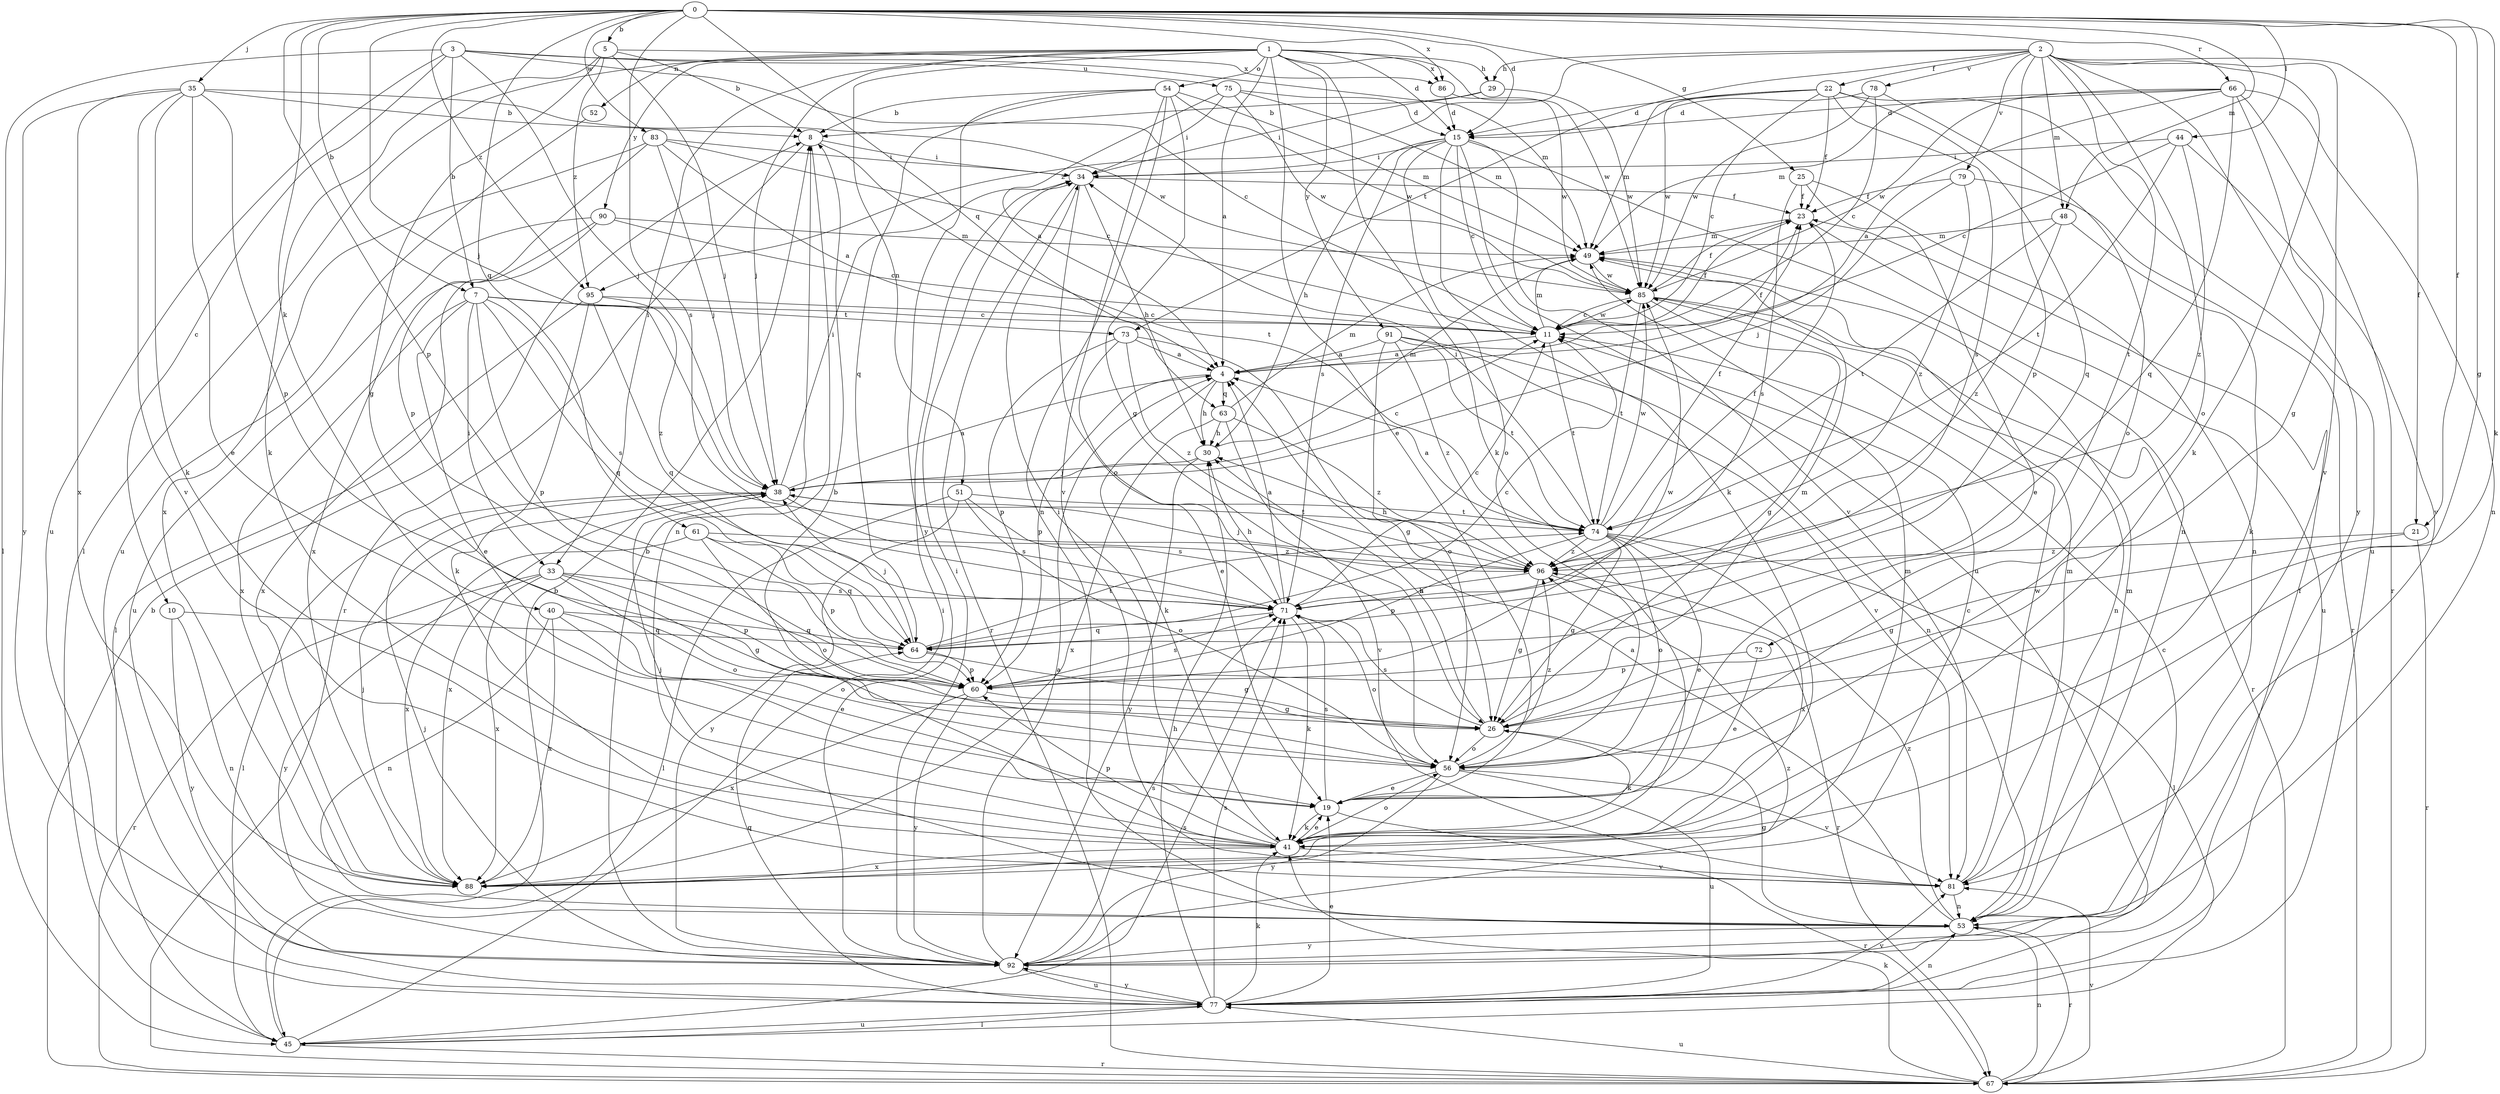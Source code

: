 strict digraph  {
0;
1;
2;
3;
4;
5;
7;
8;
10;
11;
15;
19;
21;
22;
23;
25;
26;
29;
30;
33;
34;
35;
38;
40;
41;
44;
45;
48;
49;
51;
52;
53;
54;
56;
60;
61;
63;
64;
66;
67;
71;
72;
73;
74;
75;
77;
78;
79;
81;
83;
85;
86;
88;
90;
91;
92;
95;
96;
0 -> 5  [label=b];
0 -> 7  [label=b];
0 -> 15  [label=d];
0 -> 21  [label=f];
0 -> 25  [label=g];
0 -> 26  [label=g];
0 -> 35  [label=j];
0 -> 38  [label=j];
0 -> 40  [label=k];
0 -> 41  [label=k];
0 -> 44  [label=l];
0 -> 48  [label=m];
0 -> 60  [label=p];
0 -> 61  [label=q];
0 -> 63  [label=q];
0 -> 66  [label=r];
0 -> 71  [label=s];
0 -> 83  [label=w];
0 -> 86  [label=x];
0 -> 95  [label=z];
1 -> 4  [label=a];
1 -> 15  [label=d];
1 -> 19  [label=e];
1 -> 29  [label=h];
1 -> 33  [label=i];
1 -> 38  [label=j];
1 -> 41  [label=k];
1 -> 45  [label=l];
1 -> 51  [label=n];
1 -> 52  [label=n];
1 -> 54  [label=o];
1 -> 85  [label=w];
1 -> 86  [label=x];
1 -> 90  [label=y];
1 -> 91  [label=y];
2 -> 21  [label=f];
2 -> 22  [label=f];
2 -> 29  [label=h];
2 -> 41  [label=k];
2 -> 48  [label=m];
2 -> 56  [label=o];
2 -> 60  [label=p];
2 -> 72  [label=t];
2 -> 73  [label=t];
2 -> 78  [label=v];
2 -> 79  [label=v];
2 -> 81  [label=v];
2 -> 92  [label=y];
2 -> 95  [label=z];
3 -> 7  [label=b];
3 -> 10  [label=c];
3 -> 11  [label=c];
3 -> 38  [label=j];
3 -> 45  [label=l];
3 -> 49  [label=m];
3 -> 75  [label=u];
3 -> 77  [label=u];
4 -> 23  [label=f];
4 -> 30  [label=h];
4 -> 41  [label=k];
4 -> 60  [label=p];
4 -> 63  [label=q];
5 -> 8  [label=b];
5 -> 26  [label=g];
5 -> 38  [label=j];
5 -> 41  [label=k];
5 -> 86  [label=x];
5 -> 95  [label=z];
7 -> 11  [label=c];
7 -> 19  [label=e];
7 -> 33  [label=i];
7 -> 60  [label=p];
7 -> 64  [label=q];
7 -> 71  [label=s];
7 -> 73  [label=t];
7 -> 88  [label=x];
8 -> 34  [label=i];
8 -> 53  [label=n];
8 -> 67  [label=r];
8 -> 74  [label=t];
10 -> 53  [label=n];
10 -> 64  [label=q];
10 -> 92  [label=y];
11 -> 4  [label=a];
11 -> 23  [label=f];
11 -> 49  [label=m];
11 -> 74  [label=t];
11 -> 85  [label=w];
15 -> 11  [label=c];
15 -> 30  [label=h];
15 -> 34  [label=i];
15 -> 41  [label=k];
15 -> 53  [label=n];
15 -> 56  [label=o];
15 -> 71  [label=s];
15 -> 77  [label=u];
15 -> 81  [label=v];
19 -> 41  [label=k];
19 -> 67  [label=r];
19 -> 71  [label=s];
21 -> 26  [label=g];
21 -> 67  [label=r];
21 -> 96  [label=z];
22 -> 11  [label=c];
22 -> 15  [label=d];
22 -> 23  [label=f];
22 -> 49  [label=m];
22 -> 64  [label=q];
22 -> 71  [label=s];
22 -> 77  [label=u];
22 -> 85  [label=w];
23 -> 49  [label=m];
23 -> 77  [label=u];
25 -> 19  [label=e];
25 -> 23  [label=f];
25 -> 53  [label=n];
25 -> 71  [label=s];
26 -> 30  [label=h];
26 -> 41  [label=k];
26 -> 49  [label=m];
26 -> 56  [label=o];
26 -> 71  [label=s];
29 -> 8  [label=b];
29 -> 34  [label=i];
29 -> 85  [label=w];
30 -> 38  [label=j];
30 -> 49  [label=m];
30 -> 92  [label=y];
33 -> 26  [label=g];
33 -> 56  [label=o];
33 -> 60  [label=p];
33 -> 67  [label=r];
33 -> 71  [label=s];
33 -> 88  [label=x];
33 -> 92  [label=y];
34 -> 23  [label=f];
34 -> 30  [label=h];
34 -> 56  [label=o];
34 -> 67  [label=r];
35 -> 8  [label=b];
35 -> 19  [label=e];
35 -> 41  [label=k];
35 -> 60  [label=p];
35 -> 81  [label=v];
35 -> 85  [label=w];
35 -> 88  [label=x];
35 -> 92  [label=y];
38 -> 4  [label=a];
38 -> 11  [label=c];
38 -> 34  [label=i];
38 -> 45  [label=l];
38 -> 71  [label=s];
38 -> 74  [label=t];
38 -> 88  [label=x];
40 -> 19  [label=e];
40 -> 53  [label=n];
40 -> 56  [label=o];
40 -> 64  [label=q];
40 -> 88  [label=x];
41 -> 8  [label=b];
41 -> 19  [label=e];
41 -> 34  [label=i];
41 -> 38  [label=j];
41 -> 56  [label=o];
41 -> 60  [label=p];
41 -> 81  [label=v];
41 -> 88  [label=x];
44 -> 11  [label=c];
44 -> 34  [label=i];
44 -> 74  [label=t];
44 -> 81  [label=v];
44 -> 96  [label=z];
45 -> 8  [label=b];
45 -> 34  [label=i];
45 -> 67  [label=r];
45 -> 71  [label=s];
45 -> 77  [label=u];
48 -> 41  [label=k];
48 -> 49  [label=m];
48 -> 74  [label=t];
48 -> 96  [label=z];
49 -> 85  [label=w];
51 -> 45  [label=l];
51 -> 56  [label=o];
51 -> 71  [label=s];
51 -> 74  [label=t];
51 -> 92  [label=y];
52 -> 77  [label=u];
53 -> 4  [label=a];
53 -> 26  [label=g];
53 -> 49  [label=m];
53 -> 67  [label=r];
53 -> 92  [label=y];
53 -> 96  [label=z];
54 -> 8  [label=b];
54 -> 26  [label=g];
54 -> 49  [label=m];
54 -> 53  [label=n];
54 -> 64  [label=q];
54 -> 81  [label=v];
54 -> 85  [label=w];
54 -> 92  [label=y];
56 -> 19  [label=e];
56 -> 77  [label=u];
56 -> 81  [label=v];
56 -> 92  [label=y];
56 -> 96  [label=z];
60 -> 26  [label=g];
60 -> 71  [label=s];
60 -> 85  [label=w];
60 -> 88  [label=x];
60 -> 92  [label=y];
61 -> 56  [label=o];
61 -> 60  [label=p];
61 -> 64  [label=q];
61 -> 88  [label=x];
61 -> 96  [label=z];
63 -> 30  [label=h];
63 -> 49  [label=m];
63 -> 81  [label=v];
63 -> 88  [label=x];
63 -> 96  [label=z];
64 -> 11  [label=c];
64 -> 26  [label=g];
64 -> 38  [label=j];
64 -> 60  [label=p];
64 -> 74  [label=t];
66 -> 4  [label=a];
66 -> 15  [label=d];
66 -> 26  [label=g];
66 -> 49  [label=m];
66 -> 53  [label=n];
66 -> 64  [label=q];
66 -> 67  [label=r];
66 -> 85  [label=w];
67 -> 8  [label=b];
67 -> 41  [label=k];
67 -> 53  [label=n];
67 -> 77  [label=u];
67 -> 81  [label=v];
71 -> 4  [label=a];
71 -> 11  [label=c];
71 -> 30  [label=h];
71 -> 41  [label=k];
71 -> 56  [label=o];
71 -> 64  [label=q];
72 -> 19  [label=e];
72 -> 60  [label=p];
73 -> 4  [label=a];
73 -> 19  [label=e];
73 -> 26  [label=g];
73 -> 60  [label=p];
73 -> 96  [label=z];
74 -> 4  [label=a];
74 -> 19  [label=e];
74 -> 23  [label=f];
74 -> 26  [label=g];
74 -> 34  [label=i];
74 -> 45  [label=l];
74 -> 56  [label=o];
74 -> 60  [label=p];
74 -> 85  [label=w];
74 -> 88  [label=x];
74 -> 96  [label=z];
75 -> 4  [label=a];
75 -> 15  [label=d];
75 -> 34  [label=i];
75 -> 49  [label=m];
75 -> 85  [label=w];
77 -> 19  [label=e];
77 -> 30  [label=h];
77 -> 41  [label=k];
77 -> 45  [label=l];
77 -> 53  [label=n];
77 -> 64  [label=q];
77 -> 71  [label=s];
77 -> 81  [label=v];
77 -> 92  [label=y];
78 -> 11  [label=c];
78 -> 15  [label=d];
78 -> 56  [label=o];
78 -> 85  [label=w];
79 -> 23  [label=f];
79 -> 38  [label=j];
79 -> 67  [label=r];
79 -> 96  [label=z];
81 -> 49  [label=m];
81 -> 53  [label=n];
81 -> 85  [label=w];
83 -> 4  [label=a];
83 -> 11  [label=c];
83 -> 34  [label=i];
83 -> 38  [label=j];
83 -> 60  [label=p];
83 -> 88  [label=x];
85 -> 11  [label=c];
85 -> 23  [label=f];
85 -> 26  [label=g];
85 -> 53  [label=n];
85 -> 67  [label=r];
85 -> 74  [label=t];
86 -> 15  [label=d];
86 -> 85  [label=w];
88 -> 11  [label=c];
88 -> 38  [label=j];
88 -> 49  [label=m];
90 -> 11  [label=c];
90 -> 45  [label=l];
90 -> 49  [label=m];
90 -> 77  [label=u];
90 -> 88  [label=x];
91 -> 4  [label=a];
91 -> 53  [label=n];
91 -> 56  [label=o];
91 -> 74  [label=t];
91 -> 81  [label=v];
91 -> 96  [label=z];
92 -> 4  [label=a];
92 -> 8  [label=b];
92 -> 11  [label=c];
92 -> 23  [label=f];
92 -> 34  [label=i];
92 -> 38  [label=j];
92 -> 71  [label=s];
92 -> 77  [label=u];
92 -> 96  [label=z];
95 -> 11  [label=c];
95 -> 41  [label=k];
95 -> 64  [label=q];
95 -> 88  [label=x];
95 -> 96  [label=z];
96 -> 23  [label=f];
96 -> 26  [label=g];
96 -> 30  [label=h];
96 -> 38  [label=j];
96 -> 67  [label=r];
96 -> 71  [label=s];
}
